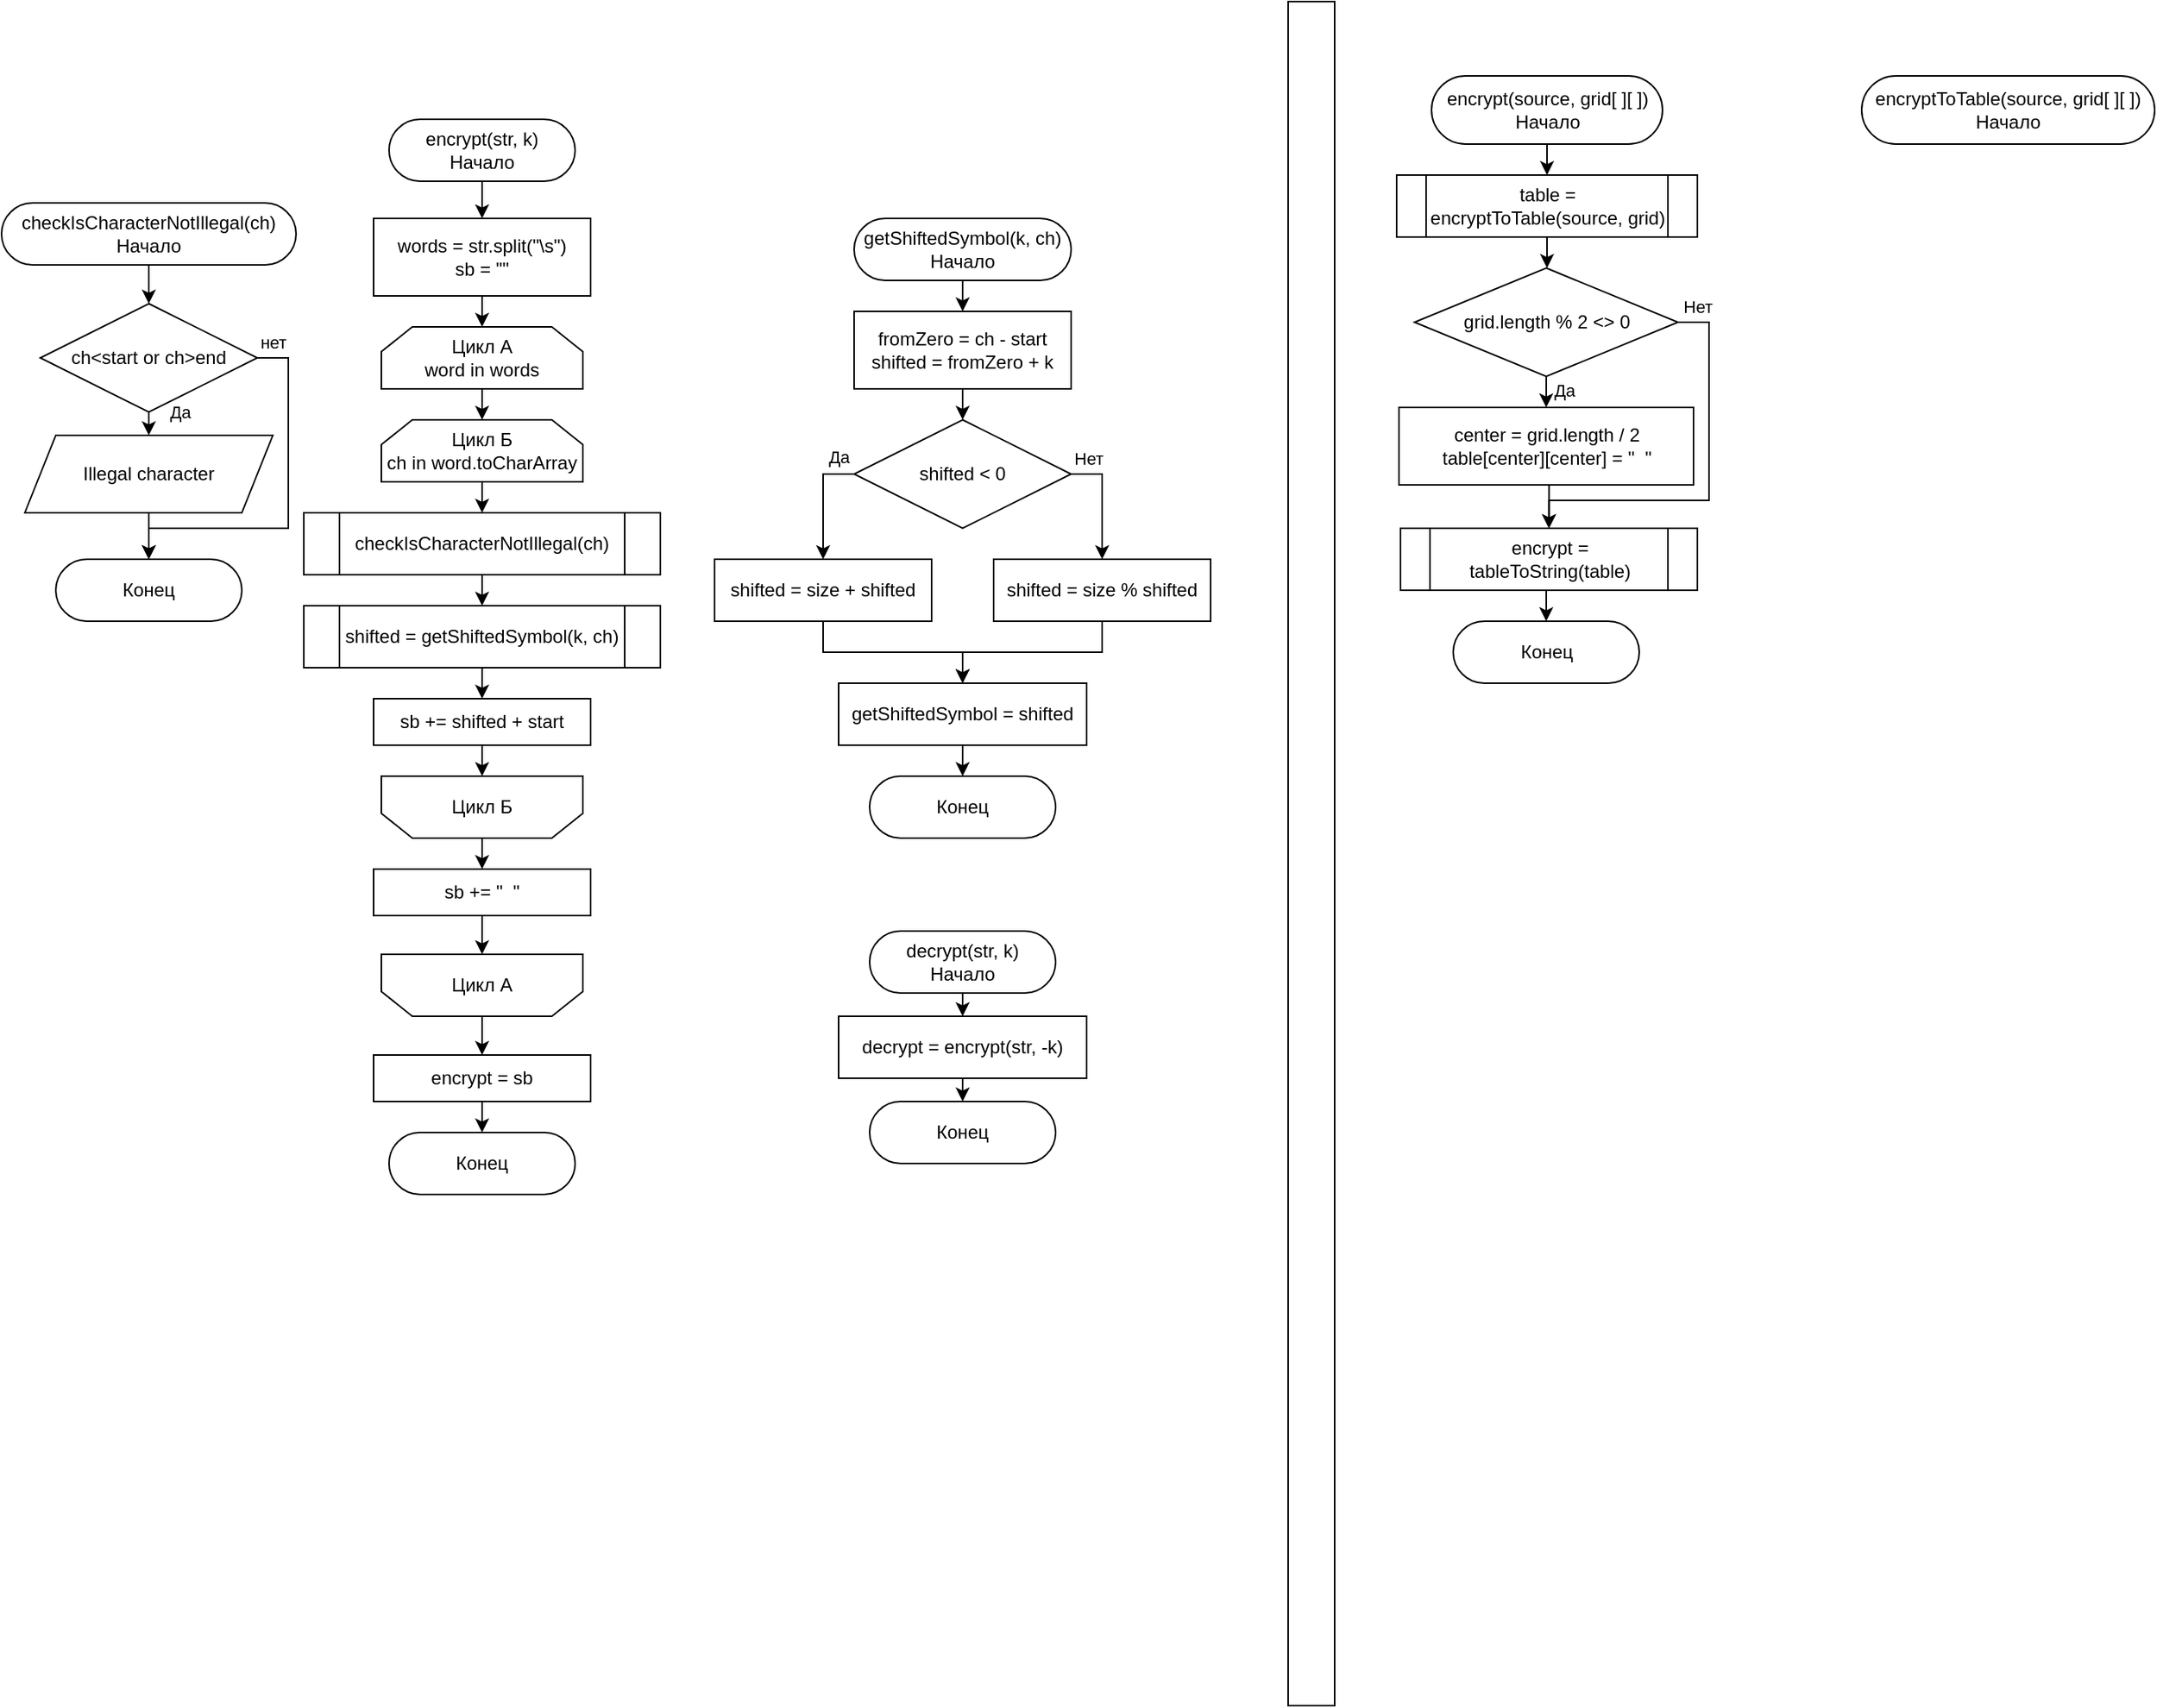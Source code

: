<mxfile version="23.0.2" type="device">
  <diagram name="Страница — 1" id="zoibmuiwLpWQmR0h0pZn">
    <mxGraphModel dx="675" dy="809" grid="1" gridSize="10" guides="1" tooltips="1" connect="1" arrows="1" fold="1" page="1" pageScale="1" pageWidth="827" pageHeight="1169" math="0" shadow="0">
      <root>
        <mxCell id="0" />
        <mxCell id="1" parent="0" />
        <mxCell id="ve9ROvmDKqKzqStwBjqm-3" style="edgeStyle=orthogonalEdgeStyle;rounded=0;orthogonalLoop=1;jettySize=auto;html=1;exitX=0.5;exitY=1;exitDx=0;exitDy=0;entryX=0.5;entryY=0;entryDx=0;entryDy=0;" parent="1" source="ZhcjvvZl7OGJaKGq7VVc-1" target="ve9ROvmDKqKzqStwBjqm-1" edge="1">
          <mxGeometry relative="1" as="geometry" />
        </mxCell>
        <mxCell id="ZhcjvvZl7OGJaKGq7VVc-1" value="encrypt(str, k)&lt;br&gt;Начало" style="rounded=1;whiteSpace=wrap;html=1;arcSize=50;" parent="1" vertex="1">
          <mxGeometry x="280" y="86" width="120" height="40" as="geometry" />
        </mxCell>
        <mxCell id="ve9ROvmDKqKzqStwBjqm-4" style="edgeStyle=orthogonalEdgeStyle;rounded=0;orthogonalLoop=1;jettySize=auto;html=1;exitX=0.5;exitY=1;exitDx=0;exitDy=0;entryX=0.5;entryY=0;entryDx=0;entryDy=0;" parent="1" source="ve9ROvmDKqKzqStwBjqm-1" target="ve9ROvmDKqKzqStwBjqm-2" edge="1">
          <mxGeometry relative="1" as="geometry" />
        </mxCell>
        <mxCell id="ve9ROvmDKqKzqStwBjqm-1" value="words = str.split(&quot;\\s&quot;)&lt;br&gt;sb = &quot;&quot;" style="rounded=0;whiteSpace=wrap;html=1;" parent="1" vertex="1">
          <mxGeometry x="270" y="150" width="140" height="50" as="geometry" />
        </mxCell>
        <mxCell id="jMj1bZjFuyHEzaPZQUTo-5" style="edgeStyle=orthogonalEdgeStyle;rounded=0;orthogonalLoop=1;jettySize=auto;html=1;exitX=0.5;exitY=1;exitDx=0;exitDy=0;entryX=0.5;entryY=0;entryDx=0;entryDy=0;" edge="1" parent="1" source="ve9ROvmDKqKzqStwBjqm-2" target="jMj1bZjFuyHEzaPZQUTo-2">
          <mxGeometry relative="1" as="geometry" />
        </mxCell>
        <mxCell id="ve9ROvmDKqKzqStwBjqm-2" value="Цикл А&lt;br&gt;word in words" style="shape=loopLimit;whiteSpace=wrap;html=1;" parent="1" vertex="1">
          <mxGeometry x="275" y="220" width="130" height="40" as="geometry" />
        </mxCell>
        <mxCell id="jMj1bZjFuyHEzaPZQUTo-17" style="edgeStyle=orthogonalEdgeStyle;rounded=0;orthogonalLoop=1;jettySize=auto;html=1;exitX=0.5;exitY=0;exitDx=0;exitDy=0;entryX=0.5;entryY=0;entryDx=0;entryDy=0;" edge="1" parent="1" source="jMj1bZjFuyHEzaPZQUTo-1" target="jMj1bZjFuyHEzaPZQUTo-16">
          <mxGeometry relative="1" as="geometry" />
        </mxCell>
        <mxCell id="jMj1bZjFuyHEzaPZQUTo-1" value="Цикл А" style="shape=loopLimit;whiteSpace=wrap;html=1;direction=west;" vertex="1" parent="1">
          <mxGeometry x="275" y="625" width="130" height="40" as="geometry" />
        </mxCell>
        <mxCell id="jMj1bZjFuyHEzaPZQUTo-7" style="edgeStyle=orthogonalEdgeStyle;rounded=0;orthogonalLoop=1;jettySize=auto;html=1;exitX=0.5;exitY=1;exitDx=0;exitDy=0;entryX=0.5;entryY=0;entryDx=0;entryDy=0;" edge="1" parent="1" source="jMj1bZjFuyHEzaPZQUTo-2" target="jMj1bZjFuyHEzaPZQUTo-6">
          <mxGeometry relative="1" as="geometry" />
        </mxCell>
        <mxCell id="jMj1bZjFuyHEzaPZQUTo-2" value="Цикл Б&lt;br&gt;ch in word.toCharArray" style="shape=loopLimit;whiteSpace=wrap;html=1;" vertex="1" parent="1">
          <mxGeometry x="275" y="280" width="130" height="40" as="geometry" />
        </mxCell>
        <mxCell id="jMj1bZjFuyHEzaPZQUTo-14" style="edgeStyle=orthogonalEdgeStyle;rounded=0;orthogonalLoop=1;jettySize=auto;html=1;exitX=0.5;exitY=0;exitDx=0;exitDy=0;entryX=0.5;entryY=0;entryDx=0;entryDy=0;" edge="1" parent="1" source="jMj1bZjFuyHEzaPZQUTo-3" target="jMj1bZjFuyHEzaPZQUTo-13">
          <mxGeometry relative="1" as="geometry" />
        </mxCell>
        <mxCell id="jMj1bZjFuyHEzaPZQUTo-3" value="Цикл Б" style="shape=loopLimit;whiteSpace=wrap;html=1;direction=west;" vertex="1" parent="1">
          <mxGeometry x="275" y="510" width="130" height="40" as="geometry" />
        </mxCell>
        <mxCell id="jMj1bZjFuyHEzaPZQUTo-9" style="edgeStyle=orthogonalEdgeStyle;rounded=0;orthogonalLoop=1;jettySize=auto;html=1;exitX=0.5;exitY=1;exitDx=0;exitDy=0;entryX=0.5;entryY=0;entryDx=0;entryDy=0;" edge="1" parent="1" source="jMj1bZjFuyHEzaPZQUTo-6" target="jMj1bZjFuyHEzaPZQUTo-8">
          <mxGeometry relative="1" as="geometry" />
        </mxCell>
        <mxCell id="jMj1bZjFuyHEzaPZQUTo-6" value="checkIsCharacterNotIllegal(ch)" style="shape=process;whiteSpace=wrap;html=1;backgroundOutline=1;" vertex="1" parent="1">
          <mxGeometry x="225" y="340" width="230" height="40" as="geometry" />
        </mxCell>
        <mxCell id="jMj1bZjFuyHEzaPZQUTo-11" style="edgeStyle=orthogonalEdgeStyle;rounded=0;orthogonalLoop=1;jettySize=auto;html=1;exitX=0.5;exitY=1;exitDx=0;exitDy=0;entryX=0.5;entryY=0;entryDx=0;entryDy=0;" edge="1" parent="1" source="jMj1bZjFuyHEzaPZQUTo-8" target="jMj1bZjFuyHEzaPZQUTo-10">
          <mxGeometry relative="1" as="geometry" />
        </mxCell>
        <mxCell id="jMj1bZjFuyHEzaPZQUTo-8" value="shifted = getShiftedSymbol(k, ch)" style="shape=process;whiteSpace=wrap;html=1;backgroundOutline=1;" vertex="1" parent="1">
          <mxGeometry x="225" y="400" width="230" height="40" as="geometry" />
        </mxCell>
        <mxCell id="jMj1bZjFuyHEzaPZQUTo-12" style="edgeStyle=orthogonalEdgeStyle;rounded=0;orthogonalLoop=1;jettySize=auto;html=1;exitX=0.5;exitY=1;exitDx=0;exitDy=0;entryX=0.5;entryY=1;entryDx=0;entryDy=0;" edge="1" parent="1" source="jMj1bZjFuyHEzaPZQUTo-10" target="jMj1bZjFuyHEzaPZQUTo-3">
          <mxGeometry relative="1" as="geometry" />
        </mxCell>
        <mxCell id="jMj1bZjFuyHEzaPZQUTo-10" value="sb += shifted + start" style="rounded=0;whiteSpace=wrap;html=1;" vertex="1" parent="1">
          <mxGeometry x="270" y="460" width="140" height="30" as="geometry" />
        </mxCell>
        <mxCell id="jMj1bZjFuyHEzaPZQUTo-15" style="edgeStyle=orthogonalEdgeStyle;rounded=0;orthogonalLoop=1;jettySize=auto;html=1;exitX=0.5;exitY=1;exitDx=0;exitDy=0;entryX=0.5;entryY=1;entryDx=0;entryDy=0;" edge="1" parent="1" source="jMj1bZjFuyHEzaPZQUTo-13" target="jMj1bZjFuyHEzaPZQUTo-1">
          <mxGeometry relative="1" as="geometry" />
        </mxCell>
        <mxCell id="jMj1bZjFuyHEzaPZQUTo-13" value="sb += &quot;&amp;nbsp; &quot;" style="rounded=0;whiteSpace=wrap;html=1;" vertex="1" parent="1">
          <mxGeometry x="270" y="570" width="140" height="30" as="geometry" />
        </mxCell>
        <mxCell id="jMj1bZjFuyHEzaPZQUTo-20" style="edgeStyle=orthogonalEdgeStyle;rounded=0;orthogonalLoop=1;jettySize=auto;html=1;exitX=0.5;exitY=1;exitDx=0;exitDy=0;entryX=0.5;entryY=0;entryDx=0;entryDy=0;" edge="1" parent="1" source="jMj1bZjFuyHEzaPZQUTo-16" target="jMj1bZjFuyHEzaPZQUTo-19">
          <mxGeometry relative="1" as="geometry" />
        </mxCell>
        <mxCell id="jMj1bZjFuyHEzaPZQUTo-16" value="encrypt = sb" style="rounded=0;whiteSpace=wrap;html=1;" vertex="1" parent="1">
          <mxGeometry x="270" y="690" width="140" height="30" as="geometry" />
        </mxCell>
        <mxCell id="jMj1bZjFuyHEzaPZQUTo-19" value="Конец" style="rounded=1;whiteSpace=wrap;html=1;arcSize=50;" vertex="1" parent="1">
          <mxGeometry x="280" y="740" width="120" height="40" as="geometry" />
        </mxCell>
        <mxCell id="jMj1bZjFuyHEzaPZQUTo-24" style="edgeStyle=orthogonalEdgeStyle;rounded=0;orthogonalLoop=1;jettySize=auto;html=1;exitX=0.5;exitY=1;exitDx=0;exitDy=0;entryX=0.5;entryY=0;entryDx=0;entryDy=0;" edge="1" parent="1" source="jMj1bZjFuyHEzaPZQUTo-21" target="jMj1bZjFuyHEzaPZQUTo-23">
          <mxGeometry relative="1" as="geometry" />
        </mxCell>
        <mxCell id="jMj1bZjFuyHEzaPZQUTo-21" value="getShiftedSymbol(k, ch)&lt;br&gt;Начало" style="rounded=1;whiteSpace=wrap;html=1;arcSize=50;" vertex="1" parent="1">
          <mxGeometry x="580" y="150" width="140" height="40" as="geometry" />
        </mxCell>
        <mxCell id="jMj1bZjFuyHEzaPZQUTo-22" value="Конец" style="rounded=1;whiteSpace=wrap;html=1;arcSize=50;" vertex="1" parent="1">
          <mxGeometry x="590" y="510" width="120" height="40" as="geometry" />
        </mxCell>
        <mxCell id="jMj1bZjFuyHEzaPZQUTo-26" style="edgeStyle=orthogonalEdgeStyle;rounded=0;orthogonalLoop=1;jettySize=auto;html=1;exitX=0.5;exitY=1;exitDx=0;exitDy=0;entryX=0.5;entryY=0;entryDx=0;entryDy=0;" edge="1" parent="1" source="jMj1bZjFuyHEzaPZQUTo-23" target="jMj1bZjFuyHEzaPZQUTo-25">
          <mxGeometry relative="1" as="geometry" />
        </mxCell>
        <mxCell id="jMj1bZjFuyHEzaPZQUTo-23" value="fromZero = ch - start&lt;br&gt;shifted = fromZero + k" style="rounded=0;whiteSpace=wrap;html=1;" vertex="1" parent="1">
          <mxGeometry x="580" y="210" width="140" height="50" as="geometry" />
        </mxCell>
        <mxCell id="jMj1bZjFuyHEzaPZQUTo-34" style="edgeStyle=orthogonalEdgeStyle;rounded=0;orthogonalLoop=1;jettySize=auto;html=1;exitX=0;exitY=0.5;exitDx=0;exitDy=0;entryX=0.5;entryY=0;entryDx=0;entryDy=0;" edge="1" parent="1" source="jMj1bZjFuyHEzaPZQUTo-25" target="jMj1bZjFuyHEzaPZQUTo-27">
          <mxGeometry relative="1" as="geometry" />
        </mxCell>
        <mxCell id="jMj1bZjFuyHEzaPZQUTo-36" value="Да" style="edgeLabel;html=1;align=center;verticalAlign=middle;resizable=0;points=[];" vertex="1" connectable="0" parent="jMj1bZjFuyHEzaPZQUTo-34">
          <mxGeometry x="-0.253" y="2" relative="1" as="geometry">
            <mxPoint x="8" y="-19" as="offset" />
          </mxGeometry>
        </mxCell>
        <mxCell id="jMj1bZjFuyHEzaPZQUTo-35" style="edgeStyle=orthogonalEdgeStyle;rounded=0;orthogonalLoop=1;jettySize=auto;html=1;exitX=1;exitY=0.5;exitDx=0;exitDy=0;entryX=0.5;entryY=0;entryDx=0;entryDy=0;" edge="1" parent="1" source="jMj1bZjFuyHEzaPZQUTo-25" target="jMj1bZjFuyHEzaPZQUTo-28">
          <mxGeometry relative="1" as="geometry" />
        </mxCell>
        <mxCell id="jMj1bZjFuyHEzaPZQUTo-37" value="Нет" style="edgeLabel;html=1;align=center;verticalAlign=middle;resizable=0;points=[];" vertex="1" connectable="0" parent="jMj1bZjFuyHEzaPZQUTo-35">
          <mxGeometry x="-0.593" y="1" relative="1" as="geometry">
            <mxPoint x="-5" y="-9" as="offset" />
          </mxGeometry>
        </mxCell>
        <mxCell id="jMj1bZjFuyHEzaPZQUTo-25" value="shifted &amp;lt; 0" style="rhombus;whiteSpace=wrap;html=1;" vertex="1" parent="1">
          <mxGeometry x="580" y="280" width="140" height="70" as="geometry" />
        </mxCell>
        <mxCell id="jMj1bZjFuyHEzaPZQUTo-31" style="edgeStyle=orthogonalEdgeStyle;rounded=0;orthogonalLoop=1;jettySize=auto;html=1;exitX=0.5;exitY=1;exitDx=0;exitDy=0;entryX=0.5;entryY=0;entryDx=0;entryDy=0;" edge="1" parent="1" source="jMj1bZjFuyHEzaPZQUTo-27" target="jMj1bZjFuyHEzaPZQUTo-30">
          <mxGeometry relative="1" as="geometry" />
        </mxCell>
        <mxCell id="jMj1bZjFuyHEzaPZQUTo-27" value="shifted = size + shifted" style="rounded=0;whiteSpace=wrap;html=1;" vertex="1" parent="1">
          <mxGeometry x="490" y="370" width="140" height="40" as="geometry" />
        </mxCell>
        <mxCell id="jMj1bZjFuyHEzaPZQUTo-32" style="edgeStyle=orthogonalEdgeStyle;rounded=0;orthogonalLoop=1;jettySize=auto;html=1;exitX=0.5;exitY=1;exitDx=0;exitDy=0;entryX=0.5;entryY=0;entryDx=0;entryDy=0;" edge="1" parent="1" source="jMj1bZjFuyHEzaPZQUTo-28" target="jMj1bZjFuyHEzaPZQUTo-30">
          <mxGeometry relative="1" as="geometry" />
        </mxCell>
        <mxCell id="jMj1bZjFuyHEzaPZQUTo-28" value="shifted = size % shifted" style="rounded=0;whiteSpace=wrap;html=1;" vertex="1" parent="1">
          <mxGeometry x="670" y="370" width="140" height="40" as="geometry" />
        </mxCell>
        <mxCell id="jMj1bZjFuyHEzaPZQUTo-33" style="edgeStyle=orthogonalEdgeStyle;rounded=0;orthogonalLoop=1;jettySize=auto;html=1;exitX=0.5;exitY=1;exitDx=0;exitDy=0;entryX=0.5;entryY=0;entryDx=0;entryDy=0;" edge="1" parent="1" source="jMj1bZjFuyHEzaPZQUTo-30" target="jMj1bZjFuyHEzaPZQUTo-22">
          <mxGeometry relative="1" as="geometry" />
        </mxCell>
        <mxCell id="jMj1bZjFuyHEzaPZQUTo-30" value="getShiftedSymbol = shifted" style="rounded=0;whiteSpace=wrap;html=1;" vertex="1" parent="1">
          <mxGeometry x="570" y="450" width="160" height="40" as="geometry" />
        </mxCell>
        <mxCell id="jMj1bZjFuyHEzaPZQUTo-41" style="edgeStyle=orthogonalEdgeStyle;rounded=0;orthogonalLoop=1;jettySize=auto;html=1;exitX=0.5;exitY=1;exitDx=0;exitDy=0;entryX=0.5;entryY=0;entryDx=0;entryDy=0;" edge="1" parent="1" source="jMj1bZjFuyHEzaPZQUTo-38" target="jMj1bZjFuyHEzaPZQUTo-40">
          <mxGeometry relative="1" as="geometry" />
        </mxCell>
        <mxCell id="jMj1bZjFuyHEzaPZQUTo-38" value="decrypt(str, k)&lt;br&gt;Начало" style="rounded=1;whiteSpace=wrap;html=1;arcSize=50;" vertex="1" parent="1">
          <mxGeometry x="590" y="610" width="120" height="40" as="geometry" />
        </mxCell>
        <mxCell id="jMj1bZjFuyHEzaPZQUTo-39" value="Конец" style="rounded=1;whiteSpace=wrap;html=1;arcSize=50;" vertex="1" parent="1">
          <mxGeometry x="590" y="720" width="120" height="40" as="geometry" />
        </mxCell>
        <mxCell id="jMj1bZjFuyHEzaPZQUTo-42" style="edgeStyle=orthogonalEdgeStyle;rounded=0;orthogonalLoop=1;jettySize=auto;html=1;exitX=0.5;exitY=1;exitDx=0;exitDy=0;entryX=0.5;entryY=0;entryDx=0;entryDy=0;" edge="1" parent="1" source="jMj1bZjFuyHEzaPZQUTo-40" target="jMj1bZjFuyHEzaPZQUTo-39">
          <mxGeometry relative="1" as="geometry" />
        </mxCell>
        <mxCell id="jMj1bZjFuyHEzaPZQUTo-40" value="decrypt = encrypt(str, -k)" style="rounded=0;whiteSpace=wrap;html=1;" vertex="1" parent="1">
          <mxGeometry x="570" y="665" width="160" height="40" as="geometry" />
        </mxCell>
        <mxCell id="jMj1bZjFuyHEzaPZQUTo-54" style="edgeStyle=orthogonalEdgeStyle;rounded=0;orthogonalLoop=1;jettySize=auto;html=1;exitX=0.5;exitY=1;exitDx=0;exitDy=0;entryX=0.5;entryY=0;entryDx=0;entryDy=0;" edge="1" parent="1" source="jMj1bZjFuyHEzaPZQUTo-44" target="jMj1bZjFuyHEzaPZQUTo-51">
          <mxGeometry relative="1" as="geometry" />
        </mxCell>
        <mxCell id="jMj1bZjFuyHEzaPZQUTo-44" value="checkIsCharacterNotIllegal(ch)&lt;br&gt;Начало" style="rounded=1;whiteSpace=wrap;html=1;arcSize=50;" vertex="1" parent="1">
          <mxGeometry x="30" y="140" width="190" height="40" as="geometry" />
        </mxCell>
        <mxCell id="jMj1bZjFuyHEzaPZQUTo-49" style="edgeStyle=orthogonalEdgeStyle;rounded=0;orthogonalLoop=1;jettySize=auto;html=1;exitX=0.5;exitY=1;exitDx=0;exitDy=0;entryX=0.5;entryY=0;entryDx=0;entryDy=0;" edge="1" parent="1" source="jMj1bZjFuyHEzaPZQUTo-51" target="jMj1bZjFuyHEzaPZQUTo-56">
          <mxGeometry relative="1" as="geometry">
            <mxPoint x="125" y="295" as="targetPoint" />
          </mxGeometry>
        </mxCell>
        <mxCell id="jMj1bZjFuyHEzaPZQUTo-60" value="Да" style="edgeLabel;html=1;align=center;verticalAlign=middle;resizable=0;points=[];" vertex="1" connectable="0" parent="jMj1bZjFuyHEzaPZQUTo-49">
          <mxGeometry x="-0.649" y="-1" relative="1" as="geometry">
            <mxPoint x="21" y="-3" as="offset" />
          </mxGeometry>
        </mxCell>
        <mxCell id="jMj1bZjFuyHEzaPZQUTo-58" style="edgeStyle=orthogonalEdgeStyle;rounded=0;orthogonalLoop=1;jettySize=auto;html=1;exitX=1;exitY=0.5;exitDx=0;exitDy=0;entryX=0.5;entryY=0;entryDx=0;entryDy=0;" edge="1" parent="1" source="jMj1bZjFuyHEzaPZQUTo-51" target="jMj1bZjFuyHEzaPZQUTo-55">
          <mxGeometry relative="1" as="geometry">
            <Array as="points">
              <mxPoint x="215" y="240" />
              <mxPoint x="215" y="350" />
              <mxPoint x="125" y="350" />
            </Array>
          </mxGeometry>
        </mxCell>
        <mxCell id="jMj1bZjFuyHEzaPZQUTo-59" value="нет" style="edgeLabel;html=1;align=center;verticalAlign=middle;resizable=0;points=[];" vertex="1" connectable="0" parent="jMj1bZjFuyHEzaPZQUTo-58">
          <mxGeometry x="-0.887" y="-4" relative="1" as="geometry">
            <mxPoint x="-4" y="-14" as="offset" />
          </mxGeometry>
        </mxCell>
        <mxCell id="jMj1bZjFuyHEzaPZQUTo-51" value="ch&amp;lt;start or ch&amp;gt;end" style="rhombus;whiteSpace=wrap;html=1;" vertex="1" parent="1">
          <mxGeometry x="55" y="205" width="140" height="70" as="geometry" />
        </mxCell>
        <mxCell id="jMj1bZjFuyHEzaPZQUTo-55" value="Конец" style="rounded=1;whiteSpace=wrap;html=1;arcSize=50;" vertex="1" parent="1">
          <mxGeometry x="65" y="370" width="120" height="40" as="geometry" />
        </mxCell>
        <mxCell id="jMj1bZjFuyHEzaPZQUTo-57" style="edgeStyle=orthogonalEdgeStyle;rounded=0;orthogonalLoop=1;jettySize=auto;html=1;exitX=0.5;exitY=1;exitDx=0;exitDy=0;" edge="1" parent="1" source="jMj1bZjFuyHEzaPZQUTo-56" target="jMj1bZjFuyHEzaPZQUTo-55">
          <mxGeometry relative="1" as="geometry" />
        </mxCell>
        <mxCell id="jMj1bZjFuyHEzaPZQUTo-56" value="Illegal character" style="shape=parallelogram;perimeter=parallelogramPerimeter;whiteSpace=wrap;html=1;fixedSize=1;" vertex="1" parent="1">
          <mxGeometry x="45" y="290" width="160" height="50" as="geometry" />
        </mxCell>
        <mxCell id="jMj1bZjFuyHEzaPZQUTo-68" value="" style="rounded=0;whiteSpace=wrap;html=1;" vertex="1" parent="1">
          <mxGeometry x="860" y="10" width="30" height="1100" as="geometry" />
        </mxCell>
        <mxCell id="jMj1bZjFuyHEzaPZQUTo-71" style="edgeStyle=orthogonalEdgeStyle;rounded=0;orthogonalLoop=1;jettySize=auto;html=1;exitX=0.5;exitY=1;exitDx=0;exitDy=0;entryX=0.5;entryY=0;entryDx=0;entryDy=0;" edge="1" parent="1" source="jMj1bZjFuyHEzaPZQUTo-69" target="jMj1bZjFuyHEzaPZQUTo-70">
          <mxGeometry relative="1" as="geometry" />
        </mxCell>
        <mxCell id="jMj1bZjFuyHEzaPZQUTo-69" value="encrypt(source, grid[ ][ ])&lt;br&gt;Начало" style="rounded=1;whiteSpace=wrap;html=1;arcSize=50;" vertex="1" parent="1">
          <mxGeometry x="952.5" y="58" width="149" height="44" as="geometry" />
        </mxCell>
        <mxCell id="jMj1bZjFuyHEzaPZQUTo-73" value="" style="edgeStyle=orthogonalEdgeStyle;rounded=0;orthogonalLoop=1;jettySize=auto;html=1;" edge="1" parent="1" source="jMj1bZjFuyHEzaPZQUTo-70" target="jMj1bZjFuyHEzaPZQUTo-72">
          <mxGeometry relative="1" as="geometry" />
        </mxCell>
        <mxCell id="jMj1bZjFuyHEzaPZQUTo-70" value="table = encryptToTable(source, grid)" style="shape=process;whiteSpace=wrap;html=1;backgroundOutline=1;" vertex="1" parent="1">
          <mxGeometry x="930" y="122" width="194" height="40" as="geometry" />
        </mxCell>
        <mxCell id="jMj1bZjFuyHEzaPZQUTo-75" style="edgeStyle=orthogonalEdgeStyle;rounded=0;orthogonalLoop=1;jettySize=auto;html=1;exitX=0.5;exitY=1;exitDx=0;exitDy=0;entryX=0.5;entryY=0;entryDx=0;entryDy=0;" edge="1" parent="1" source="jMj1bZjFuyHEzaPZQUTo-72" target="jMj1bZjFuyHEzaPZQUTo-74">
          <mxGeometry relative="1" as="geometry" />
        </mxCell>
        <mxCell id="jMj1bZjFuyHEzaPZQUTo-84" value="Да" style="edgeLabel;html=1;align=center;verticalAlign=middle;resizable=0;points=[];" vertex="1" connectable="0" parent="jMj1bZjFuyHEzaPZQUTo-75">
          <mxGeometry x="-0.15" y="4" relative="1" as="geometry">
            <mxPoint x="7" as="offset" />
          </mxGeometry>
        </mxCell>
        <mxCell id="jMj1bZjFuyHEzaPZQUTo-82" style="edgeStyle=orthogonalEdgeStyle;rounded=0;orthogonalLoop=1;jettySize=auto;html=1;exitX=1;exitY=0.5;exitDx=0;exitDy=0;entryX=0.5;entryY=0;entryDx=0;entryDy=0;" edge="1" parent="1" source="jMj1bZjFuyHEzaPZQUTo-72" target="jMj1bZjFuyHEzaPZQUTo-77">
          <mxGeometry relative="1" as="geometry">
            <Array as="points">
              <mxPoint x="1131.5" y="217" />
              <mxPoint x="1131.5" y="332" />
              <mxPoint x="1028.5" y="332" />
            </Array>
          </mxGeometry>
        </mxCell>
        <mxCell id="jMj1bZjFuyHEzaPZQUTo-83" value="Нет" style="edgeLabel;html=1;align=center;verticalAlign=middle;resizable=0;points=[];" vertex="1" connectable="0" parent="jMj1bZjFuyHEzaPZQUTo-82">
          <mxGeometry x="-0.902" y="5" relative="1" as="geometry">
            <mxPoint y="-5" as="offset" />
          </mxGeometry>
        </mxCell>
        <mxCell id="jMj1bZjFuyHEzaPZQUTo-72" value="grid.length % 2 &amp;lt;&amp;gt; 0" style="rhombus;whiteSpace=wrap;html=1;" vertex="1" parent="1">
          <mxGeometry x="941.5" y="182" width="170" height="70" as="geometry" />
        </mxCell>
        <mxCell id="jMj1bZjFuyHEzaPZQUTo-78" style="edgeStyle=orthogonalEdgeStyle;rounded=0;orthogonalLoop=1;jettySize=auto;html=1;exitX=0.5;exitY=1;exitDx=0;exitDy=0;entryX=0.5;entryY=0;entryDx=0;entryDy=0;" edge="1" parent="1" source="jMj1bZjFuyHEzaPZQUTo-74" target="jMj1bZjFuyHEzaPZQUTo-77">
          <mxGeometry relative="1" as="geometry" />
        </mxCell>
        <mxCell id="jMj1bZjFuyHEzaPZQUTo-74" value="center = grid.length / 2&lt;br&gt;table[center][center] = &quot;&amp;nbsp; &quot;" style="rounded=0;whiteSpace=wrap;html=1;" vertex="1" parent="1">
          <mxGeometry x="931.5" y="272" width="190" height="50" as="geometry" />
        </mxCell>
        <mxCell id="jMj1bZjFuyHEzaPZQUTo-81" style="edgeStyle=orthogonalEdgeStyle;rounded=0;orthogonalLoop=1;jettySize=auto;html=1;exitX=0.5;exitY=1;exitDx=0;exitDy=0;entryX=0.5;entryY=0;entryDx=0;entryDy=0;" edge="1" parent="1" source="jMj1bZjFuyHEzaPZQUTo-77" target="jMj1bZjFuyHEzaPZQUTo-80">
          <mxGeometry relative="1" as="geometry" />
        </mxCell>
        <mxCell id="jMj1bZjFuyHEzaPZQUTo-77" value="encrypt = tableToString(table)" style="shape=process;whiteSpace=wrap;html=1;backgroundOutline=1;size=0.099;" vertex="1" parent="1">
          <mxGeometry x="932.5" y="350" width="191.5" height="40" as="geometry" />
        </mxCell>
        <mxCell id="jMj1bZjFuyHEzaPZQUTo-80" value="Конец" style="rounded=1;whiteSpace=wrap;html=1;arcSize=50;" vertex="1" parent="1">
          <mxGeometry x="966.5" y="410" width="120" height="40" as="geometry" />
        </mxCell>
        <mxCell id="jMj1bZjFuyHEzaPZQUTo-85" value="encryptToTable(source, grid[ ][ ])&lt;br&gt;Начало" style="rounded=1;whiteSpace=wrap;html=1;arcSize=50;" vertex="1" parent="1">
          <mxGeometry x="1230" y="58" width="189" height="44" as="geometry" />
        </mxCell>
      </root>
    </mxGraphModel>
  </diagram>
</mxfile>
